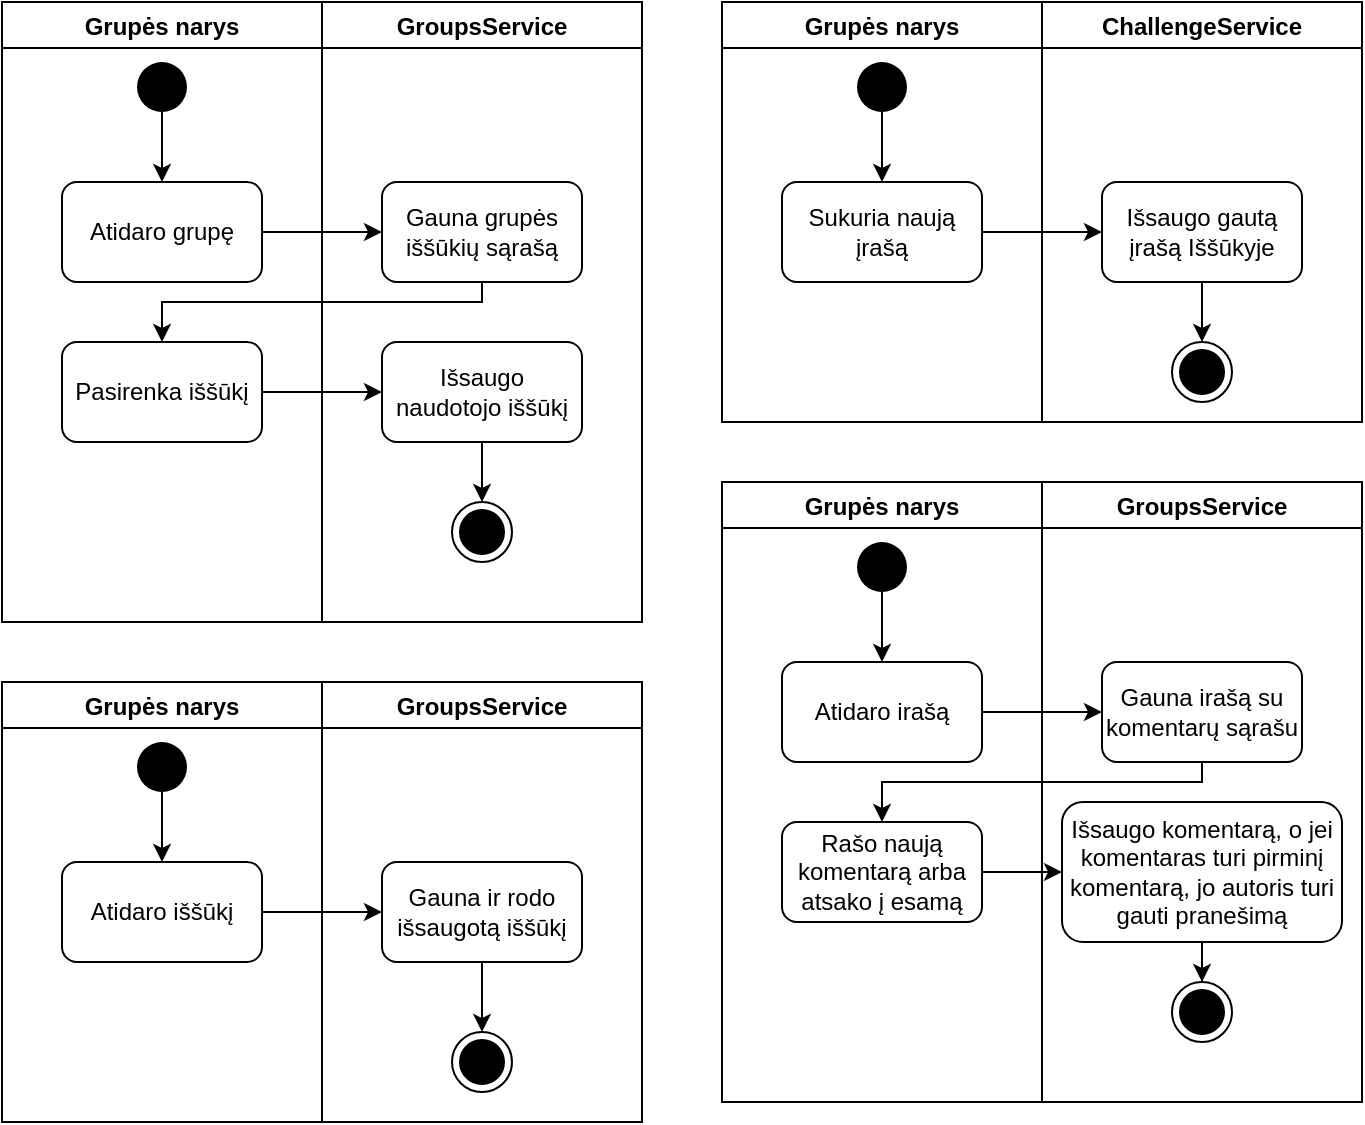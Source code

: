 <mxfile version="17.4.6" type="device"><diagram id="_2vAowvMJ947QXfLtSy7" name="Page-1"><mxGraphModel dx="952" dy="521" grid="1" gridSize="10" guides="1" tooltips="1" connect="1" arrows="1" fold="1" page="1" pageScale="1" pageWidth="827" pageHeight="1169" math="0" shadow="0"><root><mxCell id="0"/><mxCell id="1" parent="0"/><mxCell id="voVMHUA5E3Yln6qHEUWA-1" value="Grupės narys" style="swimlane;" parent="1" vertex="1"><mxGeometry x="40" y="40" width="160" height="310" as="geometry"/></mxCell><mxCell id="voVMHUA5E3Yln6qHEUWA-25" value="Pasirenka iššūkį" style="rounded=1;whiteSpace=wrap;html=1;" parent="voVMHUA5E3Yln6qHEUWA-1" vertex="1"><mxGeometry x="30" y="170" width="100" height="50" as="geometry"/></mxCell><mxCell id="voVMHUA5E3Yln6qHEUWA-50" value="" style="edgeStyle=orthogonalEdgeStyle;rounded=0;orthogonalLoop=1;jettySize=auto;html=1;" parent="voVMHUA5E3Yln6qHEUWA-1" source="voVMHUA5E3Yln6qHEUWA-7" target="voVMHUA5E3Yln6qHEUWA-49" edge="1"><mxGeometry relative="1" as="geometry"/></mxCell><mxCell id="voVMHUA5E3Yln6qHEUWA-7" value="" style="ellipse;fillColor=#000000;strokeColor=none;" parent="voVMHUA5E3Yln6qHEUWA-1" vertex="1"><mxGeometry x="67.5" y="30" width="25" height="25" as="geometry"/></mxCell><mxCell id="voVMHUA5E3Yln6qHEUWA-49" value="Atidaro grupę" style="rounded=1;whiteSpace=wrap;html=1;" parent="voVMHUA5E3Yln6qHEUWA-1" vertex="1"><mxGeometry x="30" y="90" width="100" height="50" as="geometry"/></mxCell><mxCell id="voVMHUA5E3Yln6qHEUWA-2" value="GroupsService" style="swimlane;" parent="1" vertex="1"><mxGeometry x="200" y="40" width="160" height="310" as="geometry"/></mxCell><mxCell id="voVMHUA5E3Yln6qHEUWA-10" value="" style="ellipse;html=1;shape=endState;fillColor=#000000;strokeColor=#000000;" parent="voVMHUA5E3Yln6qHEUWA-2" vertex="1"><mxGeometry x="65" y="250" width="30" height="30" as="geometry"/></mxCell><mxCell id="voVMHUA5E3Yln6qHEUWA-23" value="Gauna grupės iššūkių sąrašą" style="rounded=1;whiteSpace=wrap;html=1;" parent="voVMHUA5E3Yln6qHEUWA-2" vertex="1"><mxGeometry x="30" y="90" width="100" height="50" as="geometry"/></mxCell><mxCell id="voVMHUA5E3Yln6qHEUWA-29" value="" style="edgeStyle=orthogonalEdgeStyle;rounded=0;orthogonalLoop=1;jettySize=auto;html=1;" parent="voVMHUA5E3Yln6qHEUWA-2" source="voVMHUA5E3Yln6qHEUWA-27" target="voVMHUA5E3Yln6qHEUWA-10" edge="1"><mxGeometry relative="1" as="geometry"/></mxCell><mxCell id="voVMHUA5E3Yln6qHEUWA-27" value="Išsaugo naudotojo iššūkį" style="rounded=1;whiteSpace=wrap;html=1;" parent="voVMHUA5E3Yln6qHEUWA-2" vertex="1"><mxGeometry x="30" y="170" width="100" height="50" as="geometry"/></mxCell><mxCell id="voVMHUA5E3Yln6qHEUWA-48" value="" style="edgeStyle=orthogonalEdgeStyle;rounded=0;orthogonalLoop=1;jettySize=auto;html=1;" parent="1" source="voVMHUA5E3Yln6qHEUWA-25" target="voVMHUA5E3Yln6qHEUWA-27" edge="1"><mxGeometry relative="1" as="geometry"/></mxCell><mxCell id="voVMHUA5E3Yln6qHEUWA-51" value="" style="edgeStyle=orthogonalEdgeStyle;rounded=0;orthogonalLoop=1;jettySize=auto;html=1;" parent="1" source="voVMHUA5E3Yln6qHEUWA-49" target="voVMHUA5E3Yln6qHEUWA-23" edge="1"><mxGeometry relative="1" as="geometry"/></mxCell><mxCell id="voVMHUA5E3Yln6qHEUWA-52" style="edgeStyle=orthogonalEdgeStyle;rounded=0;orthogonalLoop=1;jettySize=auto;html=1;exitX=0.5;exitY=1;exitDx=0;exitDy=0;entryX=0.5;entryY=0;entryDx=0;entryDy=0;" parent="1" source="voVMHUA5E3Yln6qHEUWA-23" target="voVMHUA5E3Yln6qHEUWA-25" edge="1"><mxGeometry relative="1" as="geometry"><Array as="points"><mxPoint x="280" y="190"/><mxPoint x="120" y="190"/></Array></mxGeometry></mxCell><mxCell id="voVMHUA5E3Yln6qHEUWA-75" value="Grupės narys" style="swimlane;" parent="1" vertex="1"><mxGeometry x="40" y="380" width="160" height="220" as="geometry"/></mxCell><mxCell id="voVMHUA5E3Yln6qHEUWA-77" value="" style="edgeStyle=orthogonalEdgeStyle;rounded=0;orthogonalLoop=1;jettySize=auto;html=1;" parent="voVMHUA5E3Yln6qHEUWA-75" source="voVMHUA5E3Yln6qHEUWA-78" target="voVMHUA5E3Yln6qHEUWA-79" edge="1"><mxGeometry relative="1" as="geometry"/></mxCell><mxCell id="voVMHUA5E3Yln6qHEUWA-78" value="" style="ellipse;fillColor=#000000;strokeColor=none;" parent="voVMHUA5E3Yln6qHEUWA-75" vertex="1"><mxGeometry x="67.5" y="30" width="25" height="25" as="geometry"/></mxCell><mxCell id="voVMHUA5E3Yln6qHEUWA-79" value="Atidaro iššūkį" style="rounded=1;whiteSpace=wrap;html=1;" parent="voVMHUA5E3Yln6qHEUWA-75" vertex="1"><mxGeometry x="30" y="90" width="100" height="50" as="geometry"/></mxCell><mxCell id="voVMHUA5E3Yln6qHEUWA-80" value="GroupsService" style="swimlane;" parent="1" vertex="1"><mxGeometry x="200" y="380" width="160" height="220" as="geometry"/></mxCell><mxCell id="KZO_xKgaHIe_mbhkUYW8-1" style="edgeStyle=orthogonalEdgeStyle;rounded=0;orthogonalLoop=1;jettySize=auto;html=1;exitX=0.5;exitY=1;exitDx=0;exitDy=0;entryX=0.5;entryY=0;entryDx=0;entryDy=0;fontColor=#FF6666;" edge="1" parent="voVMHUA5E3Yln6qHEUWA-80" source="voVMHUA5E3Yln6qHEUWA-82" target="voVMHUA5E3Yln6qHEUWA-81"><mxGeometry relative="1" as="geometry"/></mxCell><mxCell id="voVMHUA5E3Yln6qHEUWA-82" value="Gauna ir rodo išsaugotą iššūkį" style="rounded=1;whiteSpace=wrap;html=1;" parent="voVMHUA5E3Yln6qHEUWA-80" vertex="1"><mxGeometry x="30" y="90" width="100" height="50" as="geometry"/></mxCell><mxCell id="voVMHUA5E3Yln6qHEUWA-81" value="" style="ellipse;html=1;shape=endState;fillColor=#000000;strokeColor=#000000;" parent="voVMHUA5E3Yln6qHEUWA-80" vertex="1"><mxGeometry x="65" y="175" width="30" height="30" as="geometry"/></mxCell><mxCell id="voVMHUA5E3Yln6qHEUWA-86" value="" style="edgeStyle=orthogonalEdgeStyle;rounded=0;orthogonalLoop=1;jettySize=auto;html=1;" parent="1" source="voVMHUA5E3Yln6qHEUWA-79" target="voVMHUA5E3Yln6qHEUWA-82" edge="1"><mxGeometry relative="1" as="geometry"/></mxCell><mxCell id="voVMHUA5E3Yln6qHEUWA-89" value="Grupės narys" style="swimlane;" parent="1" vertex="1"><mxGeometry x="400" y="40" width="160" height="210" as="geometry"/></mxCell><mxCell id="voVMHUA5E3Yln6qHEUWA-91" value="" style="edgeStyle=orthogonalEdgeStyle;rounded=0;orthogonalLoop=1;jettySize=auto;html=1;" parent="voVMHUA5E3Yln6qHEUWA-89" source="voVMHUA5E3Yln6qHEUWA-92" target="voVMHUA5E3Yln6qHEUWA-93" edge="1"><mxGeometry relative="1" as="geometry"/></mxCell><mxCell id="voVMHUA5E3Yln6qHEUWA-92" value="" style="ellipse;fillColor=#000000;strokeColor=none;" parent="voVMHUA5E3Yln6qHEUWA-89" vertex="1"><mxGeometry x="67.5" y="30" width="25" height="25" as="geometry"/></mxCell><mxCell id="voVMHUA5E3Yln6qHEUWA-93" value="Sukuria naują įrašą" style="rounded=1;whiteSpace=wrap;html=1;" parent="voVMHUA5E3Yln6qHEUWA-89" vertex="1"><mxGeometry x="30" y="90" width="100" height="50" as="geometry"/></mxCell><mxCell id="voVMHUA5E3Yln6qHEUWA-94" value="ChallengeService" style="swimlane;" parent="1" vertex="1"><mxGeometry x="560" y="40" width="160" height="210" as="geometry"/></mxCell><mxCell id="voVMHUA5E3Yln6qHEUWA-95" value="" style="ellipse;html=1;shape=endState;fillColor=#000000;strokeColor=#000000;" parent="voVMHUA5E3Yln6qHEUWA-94" vertex="1"><mxGeometry x="65" y="170" width="30" height="30" as="geometry"/></mxCell><mxCell id="voVMHUA5E3Yln6qHEUWA-102" value="" style="edgeStyle=orthogonalEdgeStyle;rounded=0;orthogonalLoop=1;jettySize=auto;html=1;" parent="voVMHUA5E3Yln6qHEUWA-94" source="voVMHUA5E3Yln6qHEUWA-96" target="voVMHUA5E3Yln6qHEUWA-95" edge="1"><mxGeometry relative="1" as="geometry"/></mxCell><mxCell id="voVMHUA5E3Yln6qHEUWA-96" value="Išsaugo gautą įrašą Iššūkyje" style="rounded=1;whiteSpace=wrap;html=1;" parent="voVMHUA5E3Yln6qHEUWA-94" vertex="1"><mxGeometry x="30" y="90" width="100" height="50" as="geometry"/></mxCell><mxCell id="voVMHUA5E3Yln6qHEUWA-100" value="" style="edgeStyle=orthogonalEdgeStyle;rounded=0;orthogonalLoop=1;jettySize=auto;html=1;" parent="1" source="voVMHUA5E3Yln6qHEUWA-93" target="voVMHUA5E3Yln6qHEUWA-96" edge="1"><mxGeometry relative="1" as="geometry"/></mxCell><mxCell id="voVMHUA5E3Yln6qHEUWA-103" value="Grupės narys" style="swimlane;" parent="1" vertex="1"><mxGeometry x="400" y="280" width="160" height="310" as="geometry"/></mxCell><mxCell id="voVMHUA5E3Yln6qHEUWA-104" value="Rašo naują komentarą arba atsako į esamą" style="rounded=1;whiteSpace=wrap;html=1;" parent="voVMHUA5E3Yln6qHEUWA-103" vertex="1"><mxGeometry x="30" y="170" width="100" height="50" as="geometry"/></mxCell><mxCell id="voVMHUA5E3Yln6qHEUWA-105" value="" style="edgeStyle=orthogonalEdgeStyle;rounded=0;orthogonalLoop=1;jettySize=auto;html=1;" parent="voVMHUA5E3Yln6qHEUWA-103" source="voVMHUA5E3Yln6qHEUWA-106" target="voVMHUA5E3Yln6qHEUWA-107" edge="1"><mxGeometry relative="1" as="geometry"/></mxCell><mxCell id="voVMHUA5E3Yln6qHEUWA-106" value="" style="ellipse;fillColor=#000000;strokeColor=none;" parent="voVMHUA5E3Yln6qHEUWA-103" vertex="1"><mxGeometry x="67.5" y="30" width="25" height="25" as="geometry"/></mxCell><mxCell id="voVMHUA5E3Yln6qHEUWA-107" value="Atidaro irašą" style="rounded=1;whiteSpace=wrap;html=1;" parent="voVMHUA5E3Yln6qHEUWA-103" vertex="1"><mxGeometry x="30" y="90" width="100" height="50" as="geometry"/></mxCell><mxCell id="voVMHUA5E3Yln6qHEUWA-108" value="GroupsService" style="swimlane;" parent="1" vertex="1"><mxGeometry x="560" y="280" width="160" height="310" as="geometry"/></mxCell><mxCell id="voVMHUA5E3Yln6qHEUWA-109" value="" style="ellipse;html=1;shape=endState;fillColor=#000000;strokeColor=#000000;" parent="voVMHUA5E3Yln6qHEUWA-108" vertex="1"><mxGeometry x="65" y="250" width="30" height="30" as="geometry"/></mxCell><mxCell id="voVMHUA5E3Yln6qHEUWA-110" value="Gauna irašą su komentarų sąrašu" style="rounded=1;whiteSpace=wrap;html=1;" parent="voVMHUA5E3Yln6qHEUWA-108" vertex="1"><mxGeometry x="30" y="90" width="100" height="50" as="geometry"/></mxCell><mxCell id="voVMHUA5E3Yln6qHEUWA-111" value="" style="edgeStyle=orthogonalEdgeStyle;rounded=0;orthogonalLoop=1;jettySize=auto;html=1;" parent="voVMHUA5E3Yln6qHEUWA-108" source="voVMHUA5E3Yln6qHEUWA-112" target="voVMHUA5E3Yln6qHEUWA-109" edge="1"><mxGeometry relative="1" as="geometry"/></mxCell><mxCell id="voVMHUA5E3Yln6qHEUWA-112" value="Išsaugo komentarą, o jei komentaras turi pirminį komentarą, jo autoris turi gauti pranešimą" style="rounded=1;whiteSpace=wrap;html=1;" parent="voVMHUA5E3Yln6qHEUWA-108" vertex="1"><mxGeometry x="10" y="160" width="140" height="70" as="geometry"/></mxCell><mxCell id="voVMHUA5E3Yln6qHEUWA-113" value="" style="edgeStyle=orthogonalEdgeStyle;rounded=0;orthogonalLoop=1;jettySize=auto;html=1;" parent="1" source="voVMHUA5E3Yln6qHEUWA-104" target="voVMHUA5E3Yln6qHEUWA-112" edge="1"><mxGeometry relative="1" as="geometry"/></mxCell><mxCell id="voVMHUA5E3Yln6qHEUWA-114" value="" style="edgeStyle=orthogonalEdgeStyle;rounded=0;orthogonalLoop=1;jettySize=auto;html=1;" parent="1" source="voVMHUA5E3Yln6qHEUWA-107" target="voVMHUA5E3Yln6qHEUWA-110" edge="1"><mxGeometry relative="1" as="geometry"/></mxCell><mxCell id="voVMHUA5E3Yln6qHEUWA-115" style="edgeStyle=orthogonalEdgeStyle;rounded=0;orthogonalLoop=1;jettySize=auto;html=1;exitX=0.5;exitY=1;exitDx=0;exitDy=0;entryX=0.5;entryY=0;entryDx=0;entryDy=0;" parent="1" source="voVMHUA5E3Yln6qHEUWA-110" target="voVMHUA5E3Yln6qHEUWA-104" edge="1"><mxGeometry relative="1" as="geometry"><Array as="points"><mxPoint x="640" y="430"/><mxPoint x="480" y="430"/></Array></mxGeometry></mxCell></root></mxGraphModel></diagram></mxfile>